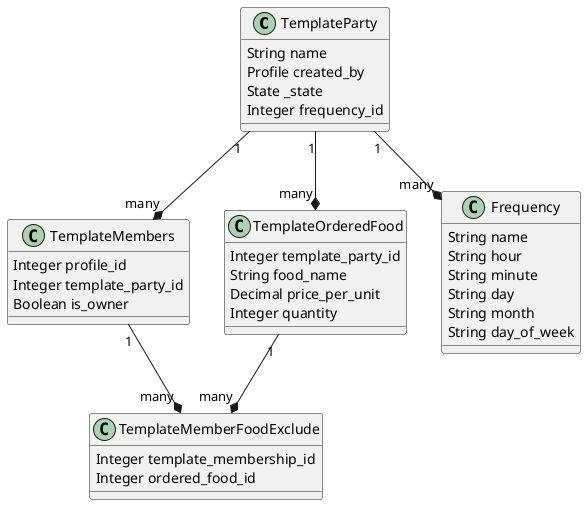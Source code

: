 @startuml
class TemplateParty {
  String name
  Profile created_by
  State _state
  Integer frequency_id
}

class TemplateMembers {
  Integer profile_id
  Integer template_party_id
  Boolean is_owner
}

class TemplateMemberFoodExclude {
  Integer template_membership_id
  Integer ordered_food_id
}

class TemplateOrderedFood {
  Integer template_party_id
  String food_name
  Decimal price_per_unit
  Integer quantity
}

class Frequency {
  String name
  String hour
  String minute
  String day
  String month
  String day_of_week
}

TemplateParty "1" --* "many" TemplateMembers
TemplateMembers "1" --* "many" TemplateMemberFoodExclude
TemplateParty "1" --* "many" TemplateOrderedFood
TemplateOrderedFood "1" --* "many" TemplateMemberFoodExclude
TemplateParty "1" --* "many" Frequency
@enduml
